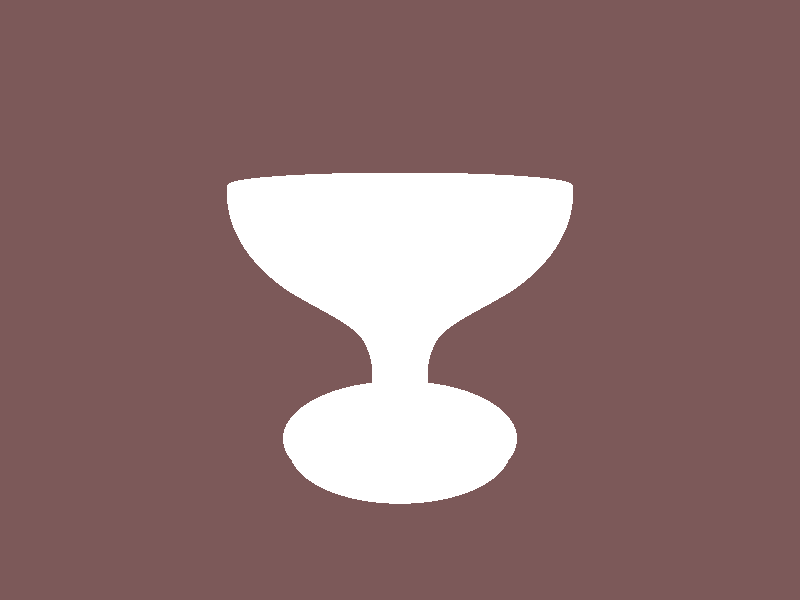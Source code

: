 //October 26, 2015

#include "colors.inc"

background {
	rgb <.2,.1,.1>
}

#declare CupClear = texture {
	pigment {color rgbt <1,1,1,1> } //fourth is transmit - amount of light that is allowed to pass through object, metals don't use transparent but the rest
	finish {
		ambient 0
		specular 0.6
		roughness 0.005
		//reflection {0.5}
		//an object is less reflective at normal to camera (straight at it) than at a glancing angle (normal and camera perpendicular)
		reflection {
			0.1, 1.0 //minimum and maximum amount of reflectivity on object
			fresnel on		}
		conserve_energy
	}
};

#declare LatheCamera = camera {
	location <0,8,-15>
	look_at<0,4,0>
}

light_source {
	<20,20,-20>
	color White
}

//Lathe: linear spline, quadratic spline, and cubic spline
#declare Cup = lathe {
//	linear_spline // makes straight lines, requires
//	quadratic_spline // uses first point to calculate curve between second and third points, etc., sharp corners, requires 3 points, only show 2
	cubic_spline //smoother transition between points, pays attention to both point before and point after, no corners, requires 4 points but only shows 3
	12
	<3,-1>, <3,0>, <3,0.5>, 
	<1,1>, <1,3>, <3.2,4.8>,
	<4,6>, <4,7>, <3,5>, 
	<2,4>, <0,4>, <-3,4>
};

//Bezier spline
#declare Bezier = lathe {
//	bezier_spline
	8 //Requires multiple of 4
	<3,0>, <3,1>, <1,1>, <1,3>, 
	<3,3>, <4,7>, <2,4>, <0,4>
};


object {
	Cup
	texture { CupClear }
	interior {//tells pov-ray what to do with interior of object
		ior 1.5 //1.5 is the index of refraction of glass
		//1.33 = Water, 2.4 = Diamond
	}
}


camera {LatheCamera}







